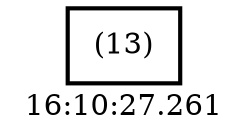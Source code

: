 digraph  g{ graph[label = "16:10:27.261"]
node [shape=rectangle, color=black, fontcolor=black, style=bold] edge [color=black] 0 [label="(13)"] ; 
}

